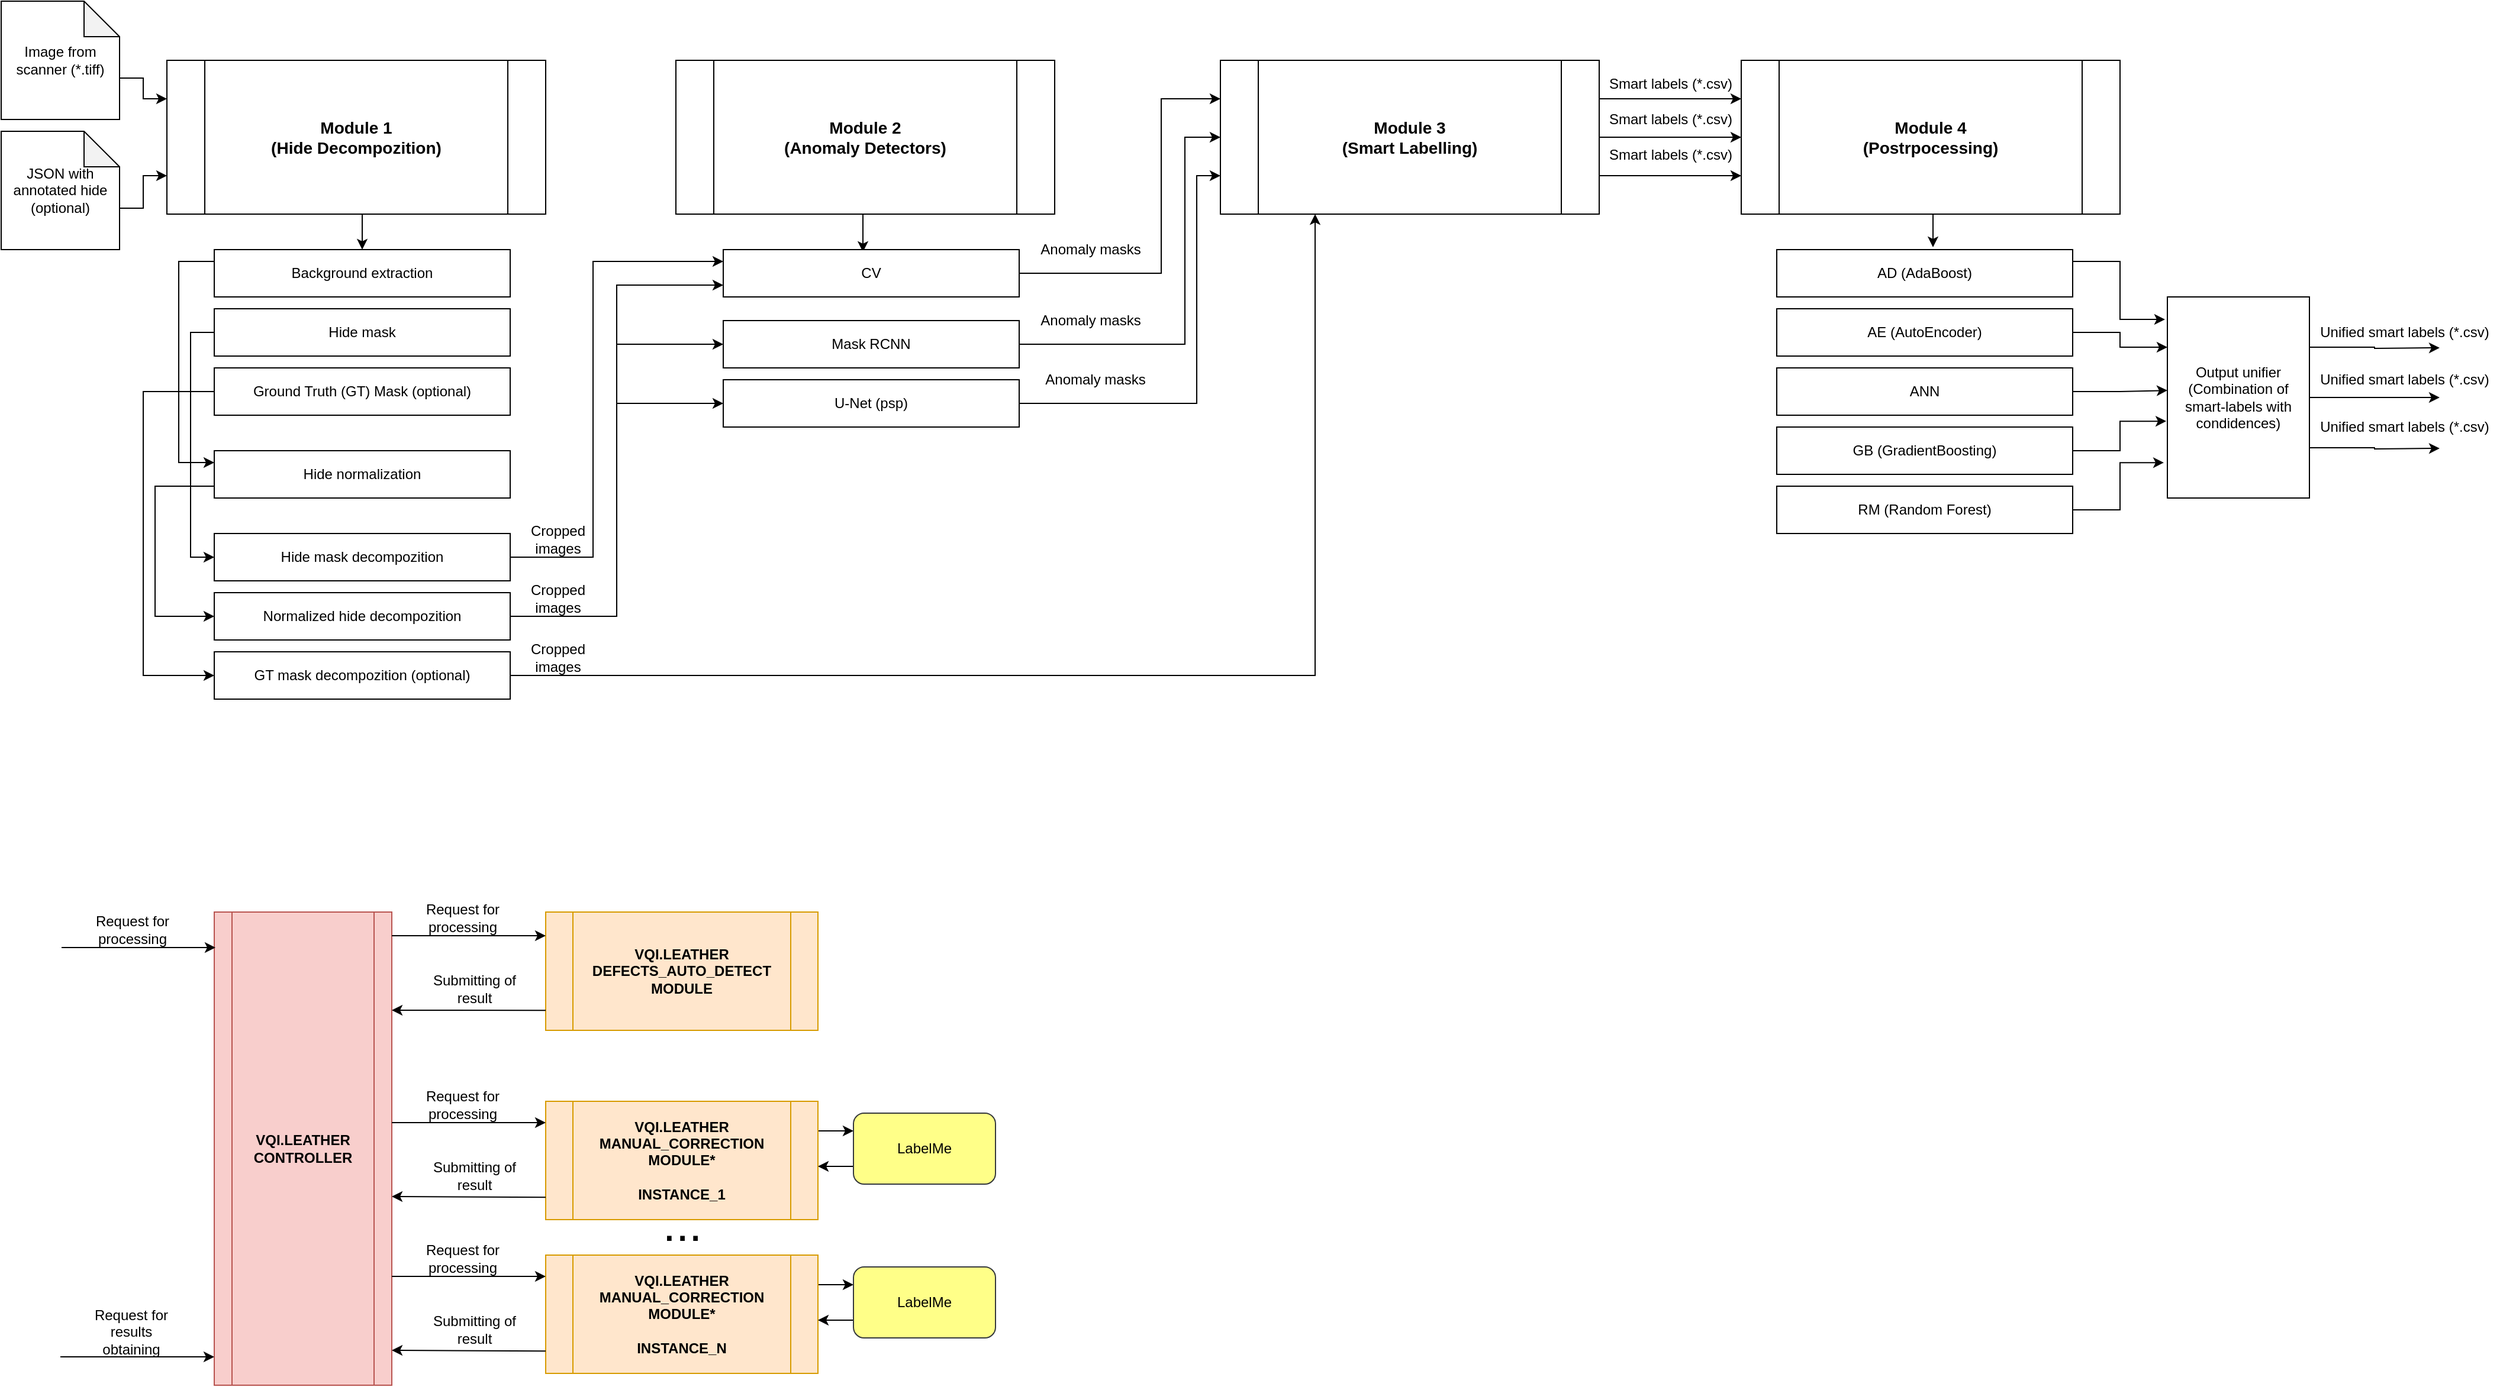 <mxfile version="15.8.3" type="github">
  <diagram id="MWl9kh9Pm0hJuljxTCQo" name="Page-1">
    <mxGraphModel dx="1142" dy="650" grid="1" gridSize="10" guides="1" tooltips="1" connect="1" arrows="1" fold="1" page="1" pageScale="1" pageWidth="827" pageHeight="1169" math="0" shadow="0">
      <root>
        <mxCell id="0" />
        <mxCell id="1" parent="0" />
        <mxCell id="NYM-9CI7bVGXZkKYuPRC-27" style="edgeStyle=orthogonalEdgeStyle;rounded=0;orthogonalLoop=1;jettySize=auto;html=1;exitX=0.5;exitY=1;exitDx=0;exitDy=0;entryX=0.5;entryY=0;entryDx=0;entryDy=0;" parent="1" source="NYM-9CI7bVGXZkKYuPRC-1" target="NYM-9CI7bVGXZkKYuPRC-5" edge="1">
          <mxGeometry relative="1" as="geometry" />
        </mxCell>
        <mxCell id="NYM-9CI7bVGXZkKYuPRC-1" value="&lt;font style=&quot;font-size: 14px&quot;&gt;Module 1&lt;br&gt;(Hide Decompozition)&lt;br&gt;&lt;/font&gt;" style="shape=process;whiteSpace=wrap;html=1;backgroundOutline=1;fontStyle=1" parent="1" vertex="1">
          <mxGeometry x="160" y="80" width="320" height="130" as="geometry" />
        </mxCell>
        <mxCell id="NYM-9CI7bVGXZkKYuPRC-41" style="edgeStyle=orthogonalEdgeStyle;rounded=0;orthogonalLoop=1;jettySize=auto;html=1;exitX=0.5;exitY=1;exitDx=0;exitDy=0;entryX=0.472;entryY=0.05;entryDx=0;entryDy=0;entryPerimeter=0;" parent="1" source="NYM-9CI7bVGXZkKYuPRC-2" target="NYM-9CI7bVGXZkKYuPRC-12" edge="1">
          <mxGeometry relative="1" as="geometry" />
        </mxCell>
        <mxCell id="NYM-9CI7bVGXZkKYuPRC-2" value="&lt;font style=&quot;font-size: 14px&quot;&gt;Module 2&lt;br&gt;(Anomaly Detectors)&lt;br&gt;&lt;/font&gt;" style="shape=process;whiteSpace=wrap;html=1;backgroundOutline=1;fontStyle=1" parent="1" vertex="1">
          <mxGeometry x="590" y="80" width="320" height="130" as="geometry" />
        </mxCell>
        <mxCell id="NYM-9CI7bVGXZkKYuPRC-25" style="edgeStyle=orthogonalEdgeStyle;rounded=0;orthogonalLoop=1;jettySize=auto;html=1;exitX=0;exitY=0;exitDx=100;exitDy=65;exitPerimeter=0;entryX=0;entryY=0.25;entryDx=0;entryDy=0;" parent="1" source="NYM-9CI7bVGXZkKYuPRC-3" target="NYM-9CI7bVGXZkKYuPRC-1" edge="1">
          <mxGeometry relative="1" as="geometry" />
        </mxCell>
        <mxCell id="NYM-9CI7bVGXZkKYuPRC-3" value="Image from scanner (*.tiff)" style="shape=note;whiteSpace=wrap;html=1;backgroundOutline=1;darkOpacity=0.05;" parent="1" vertex="1">
          <mxGeometry x="20" y="30" width="100" height="100" as="geometry" />
        </mxCell>
        <mxCell id="NYM-9CI7bVGXZkKYuPRC-26" style="edgeStyle=orthogonalEdgeStyle;rounded=0;orthogonalLoop=1;jettySize=auto;html=1;exitX=0;exitY=0;exitDx=100;exitDy=65;exitPerimeter=0;entryX=0;entryY=0.75;entryDx=0;entryDy=0;" parent="1" source="NYM-9CI7bVGXZkKYuPRC-4" target="NYM-9CI7bVGXZkKYuPRC-1" edge="1">
          <mxGeometry relative="1" as="geometry" />
        </mxCell>
        <mxCell id="NYM-9CI7bVGXZkKYuPRC-4" value="JSON with annotated hide (optional)" style="shape=note;whiteSpace=wrap;html=1;backgroundOutline=1;darkOpacity=0.05;" parent="1" vertex="1">
          <mxGeometry x="20" y="140" width="100" height="100" as="geometry" />
        </mxCell>
        <mxCell id="NYM-9CI7bVGXZkKYuPRC-31" style="edgeStyle=orthogonalEdgeStyle;rounded=0;orthogonalLoop=1;jettySize=auto;html=1;exitX=0;exitY=0.25;exitDx=0;exitDy=0;entryX=0;entryY=0.25;entryDx=0;entryDy=0;" parent="1" source="NYM-9CI7bVGXZkKYuPRC-5" target="NYM-9CI7bVGXZkKYuPRC-8" edge="1">
          <mxGeometry relative="1" as="geometry">
            <Array as="points">
              <mxPoint x="170" y="250" />
              <mxPoint x="170" y="420" />
            </Array>
          </mxGeometry>
        </mxCell>
        <mxCell id="NYM-9CI7bVGXZkKYuPRC-5" value="Background extraction" style="rounded=0;whiteSpace=wrap;html=1;" parent="1" vertex="1">
          <mxGeometry x="200" y="240" width="250" height="40" as="geometry" />
        </mxCell>
        <mxCell id="NYM-9CI7bVGXZkKYuPRC-29" style="edgeStyle=orthogonalEdgeStyle;rounded=0;orthogonalLoop=1;jettySize=auto;html=1;exitX=0;exitY=0.5;exitDx=0;exitDy=0;entryX=0;entryY=0.5;entryDx=0;entryDy=0;" parent="1" source="NYM-9CI7bVGXZkKYuPRC-6" target="NYM-9CI7bVGXZkKYuPRC-10" edge="1">
          <mxGeometry relative="1" as="geometry" />
        </mxCell>
        <mxCell id="NYM-9CI7bVGXZkKYuPRC-6" value="Hide mask" style="rounded=0;whiteSpace=wrap;html=1;" parent="1" vertex="1">
          <mxGeometry x="200" y="290" width="250" height="40" as="geometry" />
        </mxCell>
        <mxCell id="NYM-9CI7bVGXZkKYuPRC-30" style="edgeStyle=orthogonalEdgeStyle;rounded=0;orthogonalLoop=1;jettySize=auto;html=1;exitX=0;exitY=0.5;exitDx=0;exitDy=0;entryX=0;entryY=0.5;entryDx=0;entryDy=0;" parent="1" source="NYM-9CI7bVGXZkKYuPRC-7" target="NYM-9CI7bVGXZkKYuPRC-11" edge="1">
          <mxGeometry relative="1" as="geometry">
            <Array as="points">
              <mxPoint x="140" y="360" />
              <mxPoint x="140" y="600" />
            </Array>
          </mxGeometry>
        </mxCell>
        <mxCell id="NYM-9CI7bVGXZkKYuPRC-7" value="Ground Truth (GT) Mask (optional)" style="rounded=0;whiteSpace=wrap;html=1;" parent="1" vertex="1">
          <mxGeometry x="200" y="340" width="250" height="40" as="geometry" />
        </mxCell>
        <mxCell id="NYM-9CI7bVGXZkKYuPRC-32" style="edgeStyle=orthogonalEdgeStyle;rounded=0;orthogonalLoop=1;jettySize=auto;html=1;exitX=0;exitY=0.75;exitDx=0;exitDy=0;entryX=0;entryY=0.5;entryDx=0;entryDy=0;" parent="1" source="NYM-9CI7bVGXZkKYuPRC-8" target="NYM-9CI7bVGXZkKYuPRC-9" edge="1">
          <mxGeometry relative="1" as="geometry">
            <Array as="points">
              <mxPoint x="150" y="440" />
              <mxPoint x="150" y="550" />
            </Array>
          </mxGeometry>
        </mxCell>
        <mxCell id="NYM-9CI7bVGXZkKYuPRC-8" value="Hide normalization" style="rounded=0;whiteSpace=wrap;html=1;" parent="1" vertex="1">
          <mxGeometry x="200" y="410" width="250" height="40" as="geometry" />
        </mxCell>
        <mxCell id="NYM-9CI7bVGXZkKYuPRC-18" style="edgeStyle=orthogonalEdgeStyle;rounded=0;orthogonalLoop=1;jettySize=auto;html=1;exitX=1;exitY=0.5;exitDx=0;exitDy=0;entryX=0;entryY=0.75;entryDx=0;entryDy=0;" parent="1" source="NYM-9CI7bVGXZkKYuPRC-9" target="NYM-9CI7bVGXZkKYuPRC-12" edge="1">
          <mxGeometry relative="1" as="geometry" />
        </mxCell>
        <mxCell id="NYM-9CI7bVGXZkKYuPRC-19" style="edgeStyle=orthogonalEdgeStyle;rounded=0;orthogonalLoop=1;jettySize=auto;html=1;exitX=1;exitY=0.5;exitDx=0;exitDy=0;entryX=0;entryY=0.5;entryDx=0;entryDy=0;" parent="1" source="NYM-9CI7bVGXZkKYuPRC-9" target="NYM-9CI7bVGXZkKYuPRC-15" edge="1">
          <mxGeometry relative="1" as="geometry" />
        </mxCell>
        <mxCell id="NYM-9CI7bVGXZkKYuPRC-66" style="edgeStyle=orthogonalEdgeStyle;rounded=0;orthogonalLoop=1;jettySize=auto;html=1;exitX=1;exitY=0.5;exitDx=0;exitDy=0;entryX=0;entryY=0.5;entryDx=0;entryDy=0;" parent="1" source="NYM-9CI7bVGXZkKYuPRC-9" target="NYM-9CI7bVGXZkKYuPRC-16" edge="1">
          <mxGeometry relative="1" as="geometry" />
        </mxCell>
        <mxCell id="NYM-9CI7bVGXZkKYuPRC-9" value="Normalized hide decompozition" style="rounded=0;whiteSpace=wrap;html=1;" parent="1" vertex="1">
          <mxGeometry x="200" y="530" width="250" height="40" as="geometry" />
        </mxCell>
        <mxCell id="NYM-9CI7bVGXZkKYuPRC-36" style="edgeStyle=orthogonalEdgeStyle;rounded=0;orthogonalLoop=1;jettySize=auto;html=1;exitX=1;exitY=0.5;exitDx=0;exitDy=0;entryX=0;entryY=0.25;entryDx=0;entryDy=0;" parent="1" source="NYM-9CI7bVGXZkKYuPRC-10" target="NYM-9CI7bVGXZkKYuPRC-12" edge="1">
          <mxGeometry relative="1" as="geometry">
            <Array as="points">
              <mxPoint x="520" y="500" />
              <mxPoint x="520" y="250" />
            </Array>
          </mxGeometry>
        </mxCell>
        <mxCell id="NYM-9CI7bVGXZkKYuPRC-10" value="Hide mask decompozition" style="rounded=0;whiteSpace=wrap;html=1;" parent="1" vertex="1">
          <mxGeometry x="200" y="480" width="250" height="40" as="geometry" />
        </mxCell>
        <mxCell id="NYM-9CI7bVGXZkKYuPRC-33" style="edgeStyle=orthogonalEdgeStyle;rounded=0;orthogonalLoop=1;jettySize=auto;html=1;exitX=1;exitY=0.5;exitDx=0;exitDy=0;entryX=0.25;entryY=1;entryDx=0;entryDy=0;" parent="1" source="NYM-9CI7bVGXZkKYuPRC-11" target="NYM-9CI7bVGXZkKYuPRC-21" edge="1">
          <mxGeometry relative="1" as="geometry" />
        </mxCell>
        <mxCell id="NYM-9CI7bVGXZkKYuPRC-11" value="GT mask decompozition (optional)" style="rounded=0;whiteSpace=wrap;html=1;" parent="1" vertex="1">
          <mxGeometry x="200" y="580" width="250" height="40" as="geometry" />
        </mxCell>
        <mxCell id="NYM-9CI7bVGXZkKYuPRC-22" style="edgeStyle=orthogonalEdgeStyle;rounded=0;orthogonalLoop=1;jettySize=auto;html=1;exitX=1;exitY=0.5;exitDx=0;exitDy=0;entryX=0;entryY=0.25;entryDx=0;entryDy=0;" parent="1" source="NYM-9CI7bVGXZkKYuPRC-12" target="NYM-9CI7bVGXZkKYuPRC-21" edge="1">
          <mxGeometry relative="1" as="geometry">
            <Array as="points">
              <mxPoint x="1000" y="260" />
              <mxPoint x="1000" y="113" />
            </Array>
          </mxGeometry>
        </mxCell>
        <mxCell id="NYM-9CI7bVGXZkKYuPRC-12" value="CV" style="rounded=0;whiteSpace=wrap;html=1;" parent="1" vertex="1">
          <mxGeometry x="630" y="240" width="250" height="40" as="geometry" />
        </mxCell>
        <mxCell id="NYM-9CI7bVGXZkKYuPRC-23" style="edgeStyle=orthogonalEdgeStyle;rounded=0;orthogonalLoop=1;jettySize=auto;html=1;exitX=1;exitY=0.5;exitDx=0;exitDy=0;entryX=0;entryY=0.5;entryDx=0;entryDy=0;" parent="1" source="NYM-9CI7bVGXZkKYuPRC-15" target="NYM-9CI7bVGXZkKYuPRC-21" edge="1">
          <mxGeometry relative="1" as="geometry">
            <Array as="points">
              <mxPoint x="1020" y="320" />
              <mxPoint x="1020" y="145" />
            </Array>
          </mxGeometry>
        </mxCell>
        <mxCell id="NYM-9CI7bVGXZkKYuPRC-15" value="Mask RCNN" style="rounded=0;whiteSpace=wrap;html=1;" parent="1" vertex="1">
          <mxGeometry x="630" y="300" width="250" height="40" as="geometry" />
        </mxCell>
        <mxCell id="NYM-9CI7bVGXZkKYuPRC-24" style="edgeStyle=orthogonalEdgeStyle;rounded=0;orthogonalLoop=1;jettySize=auto;html=1;exitX=1;exitY=0.5;exitDx=0;exitDy=0;entryX=0;entryY=0.75;entryDx=0;entryDy=0;" parent="1" source="NYM-9CI7bVGXZkKYuPRC-16" target="NYM-9CI7bVGXZkKYuPRC-21" edge="1">
          <mxGeometry relative="1" as="geometry">
            <Array as="points">
              <mxPoint x="1030" y="370" />
              <mxPoint x="1030" y="178" />
            </Array>
          </mxGeometry>
        </mxCell>
        <mxCell id="NYM-9CI7bVGXZkKYuPRC-16" value="U-Net (psp)" style="rounded=0;whiteSpace=wrap;html=1;" parent="1" vertex="1">
          <mxGeometry x="630" y="350" width="250" height="40" as="geometry" />
        </mxCell>
        <mxCell id="NYM-9CI7bVGXZkKYuPRC-38" style="edgeStyle=orthogonalEdgeStyle;rounded=0;orthogonalLoop=1;jettySize=auto;html=1;exitX=1;exitY=0.25;exitDx=0;exitDy=0;entryX=0;entryY=0.25;entryDx=0;entryDy=0;" parent="1" source="NYM-9CI7bVGXZkKYuPRC-21" target="NYM-9CI7bVGXZkKYuPRC-37" edge="1">
          <mxGeometry relative="1" as="geometry" />
        </mxCell>
        <mxCell id="NYM-9CI7bVGXZkKYuPRC-39" style="edgeStyle=orthogonalEdgeStyle;rounded=0;orthogonalLoop=1;jettySize=auto;html=1;exitX=1;exitY=0.5;exitDx=0;exitDy=0;entryX=0;entryY=0.5;entryDx=0;entryDy=0;" parent="1" source="NYM-9CI7bVGXZkKYuPRC-21" target="NYM-9CI7bVGXZkKYuPRC-37" edge="1">
          <mxGeometry relative="1" as="geometry" />
        </mxCell>
        <mxCell id="NYM-9CI7bVGXZkKYuPRC-40" style="edgeStyle=orthogonalEdgeStyle;rounded=0;orthogonalLoop=1;jettySize=auto;html=1;exitX=1;exitY=0.75;exitDx=0;exitDy=0;entryX=0;entryY=0.75;entryDx=0;entryDy=0;" parent="1" source="NYM-9CI7bVGXZkKYuPRC-21" target="NYM-9CI7bVGXZkKYuPRC-37" edge="1">
          <mxGeometry relative="1" as="geometry" />
        </mxCell>
        <mxCell id="NYM-9CI7bVGXZkKYuPRC-21" value="&lt;font style=&quot;font-size: 14px&quot;&gt;Module 3&lt;br&gt;(Smart Labelling)&lt;br&gt;&lt;/font&gt;" style="shape=process;whiteSpace=wrap;html=1;backgroundOutline=1;fontStyle=1" parent="1" vertex="1">
          <mxGeometry x="1050" y="80" width="320" height="130" as="geometry" />
        </mxCell>
        <mxCell id="NYM-9CI7bVGXZkKYuPRC-47" style="edgeStyle=orthogonalEdgeStyle;rounded=0;orthogonalLoop=1;jettySize=auto;html=1;exitX=0.5;exitY=1;exitDx=0;exitDy=0;entryX=0.528;entryY=-0.05;entryDx=0;entryDy=0;entryPerimeter=0;" parent="1" source="NYM-9CI7bVGXZkKYuPRC-37" target="NYM-9CI7bVGXZkKYuPRC-42" edge="1">
          <mxGeometry relative="1" as="geometry" />
        </mxCell>
        <mxCell id="NYM-9CI7bVGXZkKYuPRC-37" value="&lt;font style=&quot;font-size: 14px&quot;&gt;Module 4&lt;br&gt;(Postrpocessing)&lt;br&gt;&lt;/font&gt;" style="shape=process;whiteSpace=wrap;html=1;backgroundOutline=1;fontStyle=1" parent="1" vertex="1">
          <mxGeometry x="1490" y="80" width="320" height="130" as="geometry" />
        </mxCell>
        <mxCell id="NYM-9CI7bVGXZkKYuPRC-55" style="edgeStyle=orthogonalEdgeStyle;rounded=0;orthogonalLoop=1;jettySize=auto;html=1;exitX=1;exitY=0.25;exitDx=0;exitDy=0;entryX=-0.017;entryY=0.112;entryDx=0;entryDy=0;entryPerimeter=0;" parent="1" source="NYM-9CI7bVGXZkKYuPRC-42" target="NYM-9CI7bVGXZkKYuPRC-54" edge="1">
          <mxGeometry relative="1" as="geometry" />
        </mxCell>
        <mxCell id="NYM-9CI7bVGXZkKYuPRC-42" value="AD (AdaBoost)" style="rounded=0;whiteSpace=wrap;html=1;" parent="1" vertex="1">
          <mxGeometry x="1520" y="240" width="250" height="40" as="geometry" />
        </mxCell>
        <mxCell id="NYM-9CI7bVGXZkKYuPRC-56" style="edgeStyle=orthogonalEdgeStyle;rounded=0;orthogonalLoop=1;jettySize=auto;html=1;exitX=1;exitY=0.5;exitDx=0;exitDy=0;entryX=0;entryY=0.25;entryDx=0;entryDy=0;" parent="1" source="NYM-9CI7bVGXZkKYuPRC-43" target="NYM-9CI7bVGXZkKYuPRC-54" edge="1">
          <mxGeometry relative="1" as="geometry" />
        </mxCell>
        <mxCell id="NYM-9CI7bVGXZkKYuPRC-43" value="AE (AutoEncoder)" style="rounded=0;whiteSpace=wrap;html=1;" parent="1" vertex="1">
          <mxGeometry x="1520" y="290" width="250" height="40" as="geometry" />
        </mxCell>
        <mxCell id="NYM-9CI7bVGXZkKYuPRC-57" style="edgeStyle=orthogonalEdgeStyle;rounded=0;orthogonalLoop=1;jettySize=auto;html=1;exitX=1;exitY=0.5;exitDx=0;exitDy=0;entryX=0;entryY=0.465;entryDx=0;entryDy=0;entryPerimeter=0;" parent="1" source="NYM-9CI7bVGXZkKYuPRC-44" target="NYM-9CI7bVGXZkKYuPRC-54" edge="1">
          <mxGeometry relative="1" as="geometry" />
        </mxCell>
        <mxCell id="NYM-9CI7bVGXZkKYuPRC-44" value="ANN" style="rounded=0;whiteSpace=wrap;html=1;" parent="1" vertex="1">
          <mxGeometry x="1520" y="340" width="250" height="40" as="geometry" />
        </mxCell>
        <mxCell id="NYM-9CI7bVGXZkKYuPRC-58" style="edgeStyle=orthogonalEdgeStyle;rounded=0;orthogonalLoop=1;jettySize=auto;html=1;exitX=1;exitY=0.5;exitDx=0;exitDy=0;entryX=-0.008;entryY=0.618;entryDx=0;entryDy=0;entryPerimeter=0;" parent="1" source="NYM-9CI7bVGXZkKYuPRC-45" target="NYM-9CI7bVGXZkKYuPRC-54" edge="1">
          <mxGeometry relative="1" as="geometry" />
        </mxCell>
        <mxCell id="NYM-9CI7bVGXZkKYuPRC-45" value="GB (GradientBoosting)" style="rounded=0;whiteSpace=wrap;html=1;" parent="1" vertex="1">
          <mxGeometry x="1520" y="390" width="250" height="40" as="geometry" />
        </mxCell>
        <mxCell id="NYM-9CI7bVGXZkKYuPRC-59" style="edgeStyle=orthogonalEdgeStyle;rounded=0;orthogonalLoop=1;jettySize=auto;html=1;exitX=1;exitY=0.5;exitDx=0;exitDy=0;entryX=-0.025;entryY=0.824;entryDx=0;entryDy=0;entryPerimeter=0;" parent="1" source="NYM-9CI7bVGXZkKYuPRC-46" target="NYM-9CI7bVGXZkKYuPRC-54" edge="1">
          <mxGeometry relative="1" as="geometry" />
        </mxCell>
        <mxCell id="NYM-9CI7bVGXZkKYuPRC-46" value="RM (Random Forest)" style="rounded=0;whiteSpace=wrap;html=1;" parent="1" vertex="1">
          <mxGeometry x="1520" y="440" width="250" height="40" as="geometry" />
        </mxCell>
        <mxCell id="NYM-9CI7bVGXZkKYuPRC-60" style="edgeStyle=orthogonalEdgeStyle;rounded=0;orthogonalLoop=1;jettySize=auto;html=1;exitX=1;exitY=0.25;exitDx=0;exitDy=0;" parent="1" source="NYM-9CI7bVGXZkKYuPRC-54" edge="1">
          <mxGeometry relative="1" as="geometry">
            <mxPoint x="2080" y="323" as="targetPoint" />
          </mxGeometry>
        </mxCell>
        <mxCell id="NYM-9CI7bVGXZkKYuPRC-61" style="edgeStyle=orthogonalEdgeStyle;rounded=0;orthogonalLoop=1;jettySize=auto;html=1;exitX=1;exitY=0.5;exitDx=0;exitDy=0;" parent="1" source="NYM-9CI7bVGXZkKYuPRC-54" edge="1">
          <mxGeometry relative="1" as="geometry">
            <mxPoint x="2080" y="365" as="targetPoint" />
          </mxGeometry>
        </mxCell>
        <mxCell id="NYM-9CI7bVGXZkKYuPRC-62" style="edgeStyle=orthogonalEdgeStyle;rounded=0;orthogonalLoop=1;jettySize=auto;html=1;exitX=1;exitY=0.75;exitDx=0;exitDy=0;" parent="1" source="NYM-9CI7bVGXZkKYuPRC-54" edge="1">
          <mxGeometry relative="1" as="geometry">
            <mxPoint x="2080" y="408" as="targetPoint" />
          </mxGeometry>
        </mxCell>
        <mxCell id="NYM-9CI7bVGXZkKYuPRC-54" value="Output unifier&lt;br&gt;(Combination of smart-labels with condidences)" style="rounded=0;whiteSpace=wrap;html=1;" parent="1" vertex="1">
          <mxGeometry x="1850" y="280" width="120" height="170" as="geometry" />
        </mxCell>
        <mxCell id="NYM-9CI7bVGXZkKYuPRC-63" value="Cropped &lt;br&gt;images" style="text;html=1;align=center;verticalAlign=middle;resizable=0;points=[];autosize=1;strokeColor=none;" parent="1" vertex="1">
          <mxGeometry x="460" y="470" width="60" height="30" as="geometry" />
        </mxCell>
        <mxCell id="NYM-9CI7bVGXZkKYuPRC-64" value="Cropped &lt;br&gt;images" style="text;html=1;align=center;verticalAlign=middle;resizable=0;points=[];autosize=1;strokeColor=none;" parent="1" vertex="1">
          <mxGeometry x="460" y="520" width="60" height="30" as="geometry" />
        </mxCell>
        <mxCell id="NYM-9CI7bVGXZkKYuPRC-67" value="Cropped &lt;br&gt;images" style="text;html=1;align=center;verticalAlign=middle;resizable=0;points=[];autosize=1;strokeColor=none;" parent="1" vertex="1">
          <mxGeometry x="460" y="570" width="60" height="30" as="geometry" />
        </mxCell>
        <mxCell id="NYM-9CI7bVGXZkKYuPRC-68" value="Anomaly masks" style="text;html=1;align=center;verticalAlign=middle;resizable=0;points=[];autosize=1;strokeColor=none;" parent="1" vertex="1">
          <mxGeometry x="890" y="230" width="100" height="20" as="geometry" />
        </mxCell>
        <mxCell id="NYM-9CI7bVGXZkKYuPRC-69" value="Anomaly masks" style="text;html=1;align=center;verticalAlign=middle;resizable=0;points=[];autosize=1;strokeColor=none;" parent="1" vertex="1">
          <mxGeometry x="890" y="290" width="100" height="20" as="geometry" />
        </mxCell>
        <mxCell id="NYM-9CI7bVGXZkKYuPRC-70" value="Anomaly masks" style="text;html=1;align=center;verticalAlign=middle;resizable=0;points=[];autosize=1;strokeColor=none;" parent="1" vertex="1">
          <mxGeometry x="894" y="340" width="100" height="20" as="geometry" />
        </mxCell>
        <mxCell id="NYM-9CI7bVGXZkKYuPRC-71" value="Smart labels (*.csv)" style="text;html=1;align=center;verticalAlign=middle;resizable=0;points=[];autosize=1;strokeColor=none;" parent="1" vertex="1">
          <mxGeometry x="1370" y="90" width="120" height="20" as="geometry" />
        </mxCell>
        <mxCell id="NYM-9CI7bVGXZkKYuPRC-72" value="Smart labels (*.csv)" style="text;html=1;align=center;verticalAlign=middle;resizable=0;points=[];autosize=1;strokeColor=none;" parent="1" vertex="1">
          <mxGeometry x="1370" y="120" width="120" height="20" as="geometry" />
        </mxCell>
        <mxCell id="NYM-9CI7bVGXZkKYuPRC-73" value="Smart labels (*.csv)" style="text;html=1;align=center;verticalAlign=middle;resizable=0;points=[];autosize=1;strokeColor=none;" parent="1" vertex="1">
          <mxGeometry x="1370" y="150" width="120" height="20" as="geometry" />
        </mxCell>
        <mxCell id="NYM-9CI7bVGXZkKYuPRC-74" value="Unified smart labels (*.csv)" style="text;html=1;align=center;verticalAlign=middle;resizable=0;points=[];autosize=1;strokeColor=none;" parent="1" vertex="1">
          <mxGeometry x="1970" y="300" width="160" height="20" as="geometry" />
        </mxCell>
        <mxCell id="NYM-9CI7bVGXZkKYuPRC-75" value="Unified smart labels (*.csv)" style="text;html=1;align=center;verticalAlign=middle;resizable=0;points=[];autosize=1;strokeColor=none;" parent="1" vertex="1">
          <mxGeometry x="1970" y="340" width="160" height="20" as="geometry" />
        </mxCell>
        <mxCell id="NYM-9CI7bVGXZkKYuPRC-76" value="Unified smart labels (*.csv)" style="text;html=1;align=center;verticalAlign=middle;resizable=0;points=[];autosize=1;strokeColor=none;" parent="1" vertex="1">
          <mxGeometry x="1970" y="380" width="160" height="20" as="geometry" />
        </mxCell>
        <mxCell id="axJDYvpIkJZu2HN1fJdO-1" value="&lt;b&gt;VQI.LEATHER CONTROLLER&lt;/b&gt;" style="shape=process;whiteSpace=wrap;html=1;backgroundOutline=1;fillColor=#f8cecc;strokeColor=#b85450;" vertex="1" parent="1">
          <mxGeometry x="200" y="800" width="150" height="400" as="geometry" />
        </mxCell>
        <mxCell id="axJDYvpIkJZu2HN1fJdO-2" value="&lt;b&gt;VQI.LEATHER DEFECTS_AUTO_DETECT&lt;br&gt;MODULE&lt;br&gt;&lt;/b&gt;" style="shape=process;whiteSpace=wrap;html=1;backgroundOutline=1;fillColor=#ffe6cc;strokeColor=#d79b00;" vertex="1" parent="1">
          <mxGeometry x="480" y="800" width="230" height="100" as="geometry" />
        </mxCell>
        <mxCell id="axJDYvpIkJZu2HN1fJdO-4" value="" style="endArrow=classic;html=1;rounded=0;" edge="1" parent="1">
          <mxGeometry width="50" height="50" relative="1" as="geometry">
            <mxPoint x="350" y="820" as="sourcePoint" />
            <mxPoint x="480" y="820" as="targetPoint" />
          </mxGeometry>
        </mxCell>
        <mxCell id="axJDYvpIkJZu2HN1fJdO-5" value="Request for processing" style="text;html=1;strokeColor=none;fillColor=none;align=center;verticalAlign=middle;whiteSpace=wrap;rounded=0;" vertex="1" parent="1">
          <mxGeometry x="370" y="790" width="80" height="30" as="geometry" />
        </mxCell>
        <mxCell id="axJDYvpIkJZu2HN1fJdO-6" value="" style="endArrow=classic;html=1;rounded=0;exitX=0;exitY=0.831;exitDx=0;exitDy=0;exitPerimeter=0;" edge="1" parent="1" source="axJDYvpIkJZu2HN1fJdO-2">
          <mxGeometry width="50" height="50" relative="1" as="geometry">
            <mxPoint x="480" y="890" as="sourcePoint" />
            <mxPoint x="350" y="883" as="targetPoint" />
          </mxGeometry>
        </mxCell>
        <mxCell id="axJDYvpIkJZu2HN1fJdO-7" value="Submitting of result" style="text;html=1;strokeColor=none;fillColor=none;align=center;verticalAlign=middle;whiteSpace=wrap;rounded=0;" vertex="1" parent="1">
          <mxGeometry x="380" y="850" width="80" height="30" as="geometry" />
        </mxCell>
        <mxCell id="axJDYvpIkJZu2HN1fJdO-18" style="edgeStyle=orthogonalEdgeStyle;rounded=0;orthogonalLoop=1;jettySize=auto;html=1;exitX=1;exitY=0.25;exitDx=0;exitDy=0;entryX=0;entryY=0.25;entryDx=0;entryDy=0;" edge="1" parent="1" source="axJDYvpIkJZu2HN1fJdO-8" target="axJDYvpIkJZu2HN1fJdO-15">
          <mxGeometry relative="1" as="geometry" />
        </mxCell>
        <mxCell id="axJDYvpIkJZu2HN1fJdO-8" value="&lt;b&gt;VQI.LEATHER MANUAL_CORRECTION&lt;br&gt;MODULE*&lt;br&gt;&lt;br&gt;INSTANCE_1&lt;br&gt;&lt;/b&gt;" style="shape=process;whiteSpace=wrap;html=1;backgroundOutline=1;fillColor=#ffe6cc;strokeColor=#d79b00;" vertex="1" parent="1">
          <mxGeometry x="480" y="960" width="230" height="100" as="geometry" />
        </mxCell>
        <mxCell id="axJDYvpIkJZu2HN1fJdO-11" value="" style="endArrow=classic;html=1;rounded=0;" edge="1" parent="1">
          <mxGeometry width="50" height="50" relative="1" as="geometry">
            <mxPoint x="350" y="978" as="sourcePoint" />
            <mxPoint x="480" y="978" as="targetPoint" />
          </mxGeometry>
        </mxCell>
        <mxCell id="axJDYvpIkJZu2HN1fJdO-12" value="Request for processing" style="text;html=1;strokeColor=none;fillColor=none;align=center;verticalAlign=middle;whiteSpace=wrap;rounded=0;" vertex="1" parent="1">
          <mxGeometry x="370" y="948" width="80" height="30" as="geometry" />
        </mxCell>
        <mxCell id="axJDYvpIkJZu2HN1fJdO-13" value="" style="endArrow=classic;html=1;rounded=0;entryX=1;entryY=0.25;entryDx=0;entryDy=0;exitX=0;exitY=0.831;exitDx=0;exitDy=0;exitPerimeter=0;" edge="1" parent="1">
          <mxGeometry width="50" height="50" relative="1" as="geometry">
            <mxPoint x="480" y="1041.1" as="sourcePoint" />
            <mxPoint x="350" y="1040.5" as="targetPoint" />
          </mxGeometry>
        </mxCell>
        <mxCell id="axJDYvpIkJZu2HN1fJdO-14" value="Submitting of result" style="text;html=1;strokeColor=none;fillColor=none;align=center;verticalAlign=middle;whiteSpace=wrap;rounded=0;" vertex="1" parent="1">
          <mxGeometry x="380" y="1008" width="80" height="30" as="geometry" />
        </mxCell>
        <mxCell id="axJDYvpIkJZu2HN1fJdO-19" style="edgeStyle=orthogonalEdgeStyle;rounded=0;orthogonalLoop=1;jettySize=auto;html=1;exitX=0;exitY=0.75;exitDx=0;exitDy=0;entryX=1;entryY=0.551;entryDx=0;entryDy=0;entryPerimeter=0;" edge="1" parent="1" source="axJDYvpIkJZu2HN1fJdO-15" target="axJDYvpIkJZu2HN1fJdO-8">
          <mxGeometry relative="1" as="geometry" />
        </mxCell>
        <mxCell id="axJDYvpIkJZu2HN1fJdO-15" value="LabelMe" style="rounded=1;whiteSpace=wrap;html=1;fillColor=#ffff88;strokeColor=#36393d;" vertex="1" parent="1">
          <mxGeometry x="740" y="970" width="120" height="60" as="geometry" />
        </mxCell>
        <mxCell id="axJDYvpIkJZu2HN1fJdO-20" value="" style="endArrow=classic;html=1;rounded=0;" edge="1" parent="1">
          <mxGeometry width="50" height="50" relative="1" as="geometry">
            <mxPoint x="71" y="830" as="sourcePoint" />
            <mxPoint x="201" y="830" as="targetPoint" />
          </mxGeometry>
        </mxCell>
        <mxCell id="axJDYvpIkJZu2HN1fJdO-21" value="Request for processing" style="text;html=1;strokeColor=none;fillColor=none;align=center;verticalAlign=middle;whiteSpace=wrap;rounded=0;" vertex="1" parent="1">
          <mxGeometry x="91" y="800" width="80" height="30" as="geometry" />
        </mxCell>
        <mxCell id="axJDYvpIkJZu2HN1fJdO-22" value="" style="endArrow=classic;html=1;rounded=0;" edge="1" parent="1">
          <mxGeometry width="50" height="50" relative="1" as="geometry">
            <mxPoint x="70.0" y="1176" as="sourcePoint" />
            <mxPoint x="200.0" y="1176" as="targetPoint" />
          </mxGeometry>
        </mxCell>
        <mxCell id="axJDYvpIkJZu2HN1fJdO-23" value="Request for results obtaining" style="text;html=1;strokeColor=none;fillColor=none;align=center;verticalAlign=middle;whiteSpace=wrap;rounded=0;" vertex="1" parent="1">
          <mxGeometry x="90" y="1140" width="80" height="30" as="geometry" />
        </mxCell>
        <mxCell id="axJDYvpIkJZu2HN1fJdO-24" style="edgeStyle=orthogonalEdgeStyle;rounded=0;orthogonalLoop=1;jettySize=auto;html=1;exitX=1;exitY=0.25;exitDx=0;exitDy=0;entryX=0;entryY=0.25;entryDx=0;entryDy=0;" edge="1" parent="1" source="axJDYvpIkJZu2HN1fJdO-25" target="axJDYvpIkJZu2HN1fJdO-31">
          <mxGeometry relative="1" as="geometry" />
        </mxCell>
        <mxCell id="axJDYvpIkJZu2HN1fJdO-25" value="&lt;b&gt;VQI.LEATHER MANUAL_CORRECTION&lt;br&gt;MODULE*&lt;br&gt;&lt;br&gt;&lt;/b&gt;&lt;b&gt;INSTANCE_N&lt;/b&gt;&lt;b&gt;&lt;br&gt;&lt;/b&gt;" style="shape=process;whiteSpace=wrap;html=1;backgroundOutline=1;fillColor=#ffe6cc;strokeColor=#d79b00;" vertex="1" parent="1">
          <mxGeometry x="480" y="1090" width="230" height="100" as="geometry" />
        </mxCell>
        <mxCell id="axJDYvpIkJZu2HN1fJdO-26" value="" style="endArrow=classic;html=1;rounded=0;" edge="1" parent="1">
          <mxGeometry width="50" height="50" relative="1" as="geometry">
            <mxPoint x="350" y="1108" as="sourcePoint" />
            <mxPoint x="480" y="1108" as="targetPoint" />
          </mxGeometry>
        </mxCell>
        <mxCell id="axJDYvpIkJZu2HN1fJdO-27" value="Request for processing" style="text;html=1;strokeColor=none;fillColor=none;align=center;verticalAlign=middle;whiteSpace=wrap;rounded=0;" vertex="1" parent="1">
          <mxGeometry x="370" y="1078" width="80" height="30" as="geometry" />
        </mxCell>
        <mxCell id="axJDYvpIkJZu2HN1fJdO-28" value="" style="endArrow=classic;html=1;rounded=0;entryX=1;entryY=0.25;entryDx=0;entryDy=0;exitX=0;exitY=0.831;exitDx=0;exitDy=0;exitPerimeter=0;" edge="1" parent="1">
          <mxGeometry width="50" height="50" relative="1" as="geometry">
            <mxPoint x="480" y="1171.1" as="sourcePoint" />
            <mxPoint x="350" y="1170.5" as="targetPoint" />
          </mxGeometry>
        </mxCell>
        <mxCell id="axJDYvpIkJZu2HN1fJdO-29" value="Submitting of result" style="text;html=1;strokeColor=none;fillColor=none;align=center;verticalAlign=middle;whiteSpace=wrap;rounded=0;" vertex="1" parent="1">
          <mxGeometry x="380" y="1138" width="80" height="30" as="geometry" />
        </mxCell>
        <mxCell id="axJDYvpIkJZu2HN1fJdO-30" style="edgeStyle=orthogonalEdgeStyle;rounded=0;orthogonalLoop=1;jettySize=auto;html=1;exitX=0;exitY=0.75;exitDx=0;exitDy=0;entryX=1;entryY=0.551;entryDx=0;entryDy=0;entryPerimeter=0;" edge="1" parent="1" source="axJDYvpIkJZu2HN1fJdO-31" target="axJDYvpIkJZu2HN1fJdO-25">
          <mxGeometry relative="1" as="geometry" />
        </mxCell>
        <mxCell id="axJDYvpIkJZu2HN1fJdO-31" value="LabelMe" style="rounded=1;whiteSpace=wrap;html=1;fillColor=#ffff88;strokeColor=#36393d;" vertex="1" parent="1">
          <mxGeometry x="740" y="1100" width="120" height="60" as="geometry" />
        </mxCell>
        <mxCell id="axJDYvpIkJZu2HN1fJdO-32" value="..." style="text;html=1;align=center;verticalAlign=middle;resizable=0;points=[];autosize=1;strokeColor=none;fillColor=none;fontSize=40;" vertex="1" parent="1">
          <mxGeometry x="570" y="1038" width="50" height="50" as="geometry" />
        </mxCell>
      </root>
    </mxGraphModel>
  </diagram>
</mxfile>
